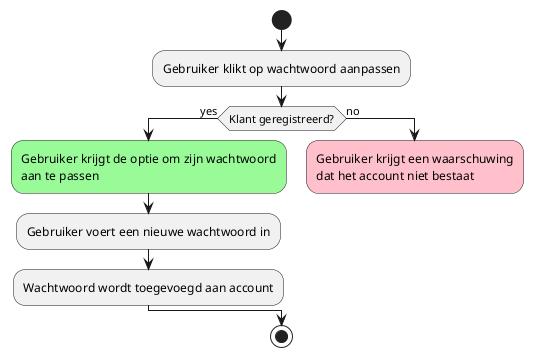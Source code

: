 @startuml
start
:Gebruiker klikt op wachtwoord aanpassen;
if (Klant geregistreerd?) then (yes)
    #palegreen:Gebruiker krijgt de optie om zijn wachtwoord 
aan te passen;
    :Gebruiker voert een nieuwe wachtwoord in;
    :Wachtwoord wordt toegevoegd aan account;
else (no)
    #Pink:Gebruiker krijgt een waarschuwing 
dat het account niet bestaat;
    kill
endif
stop
@enduml
